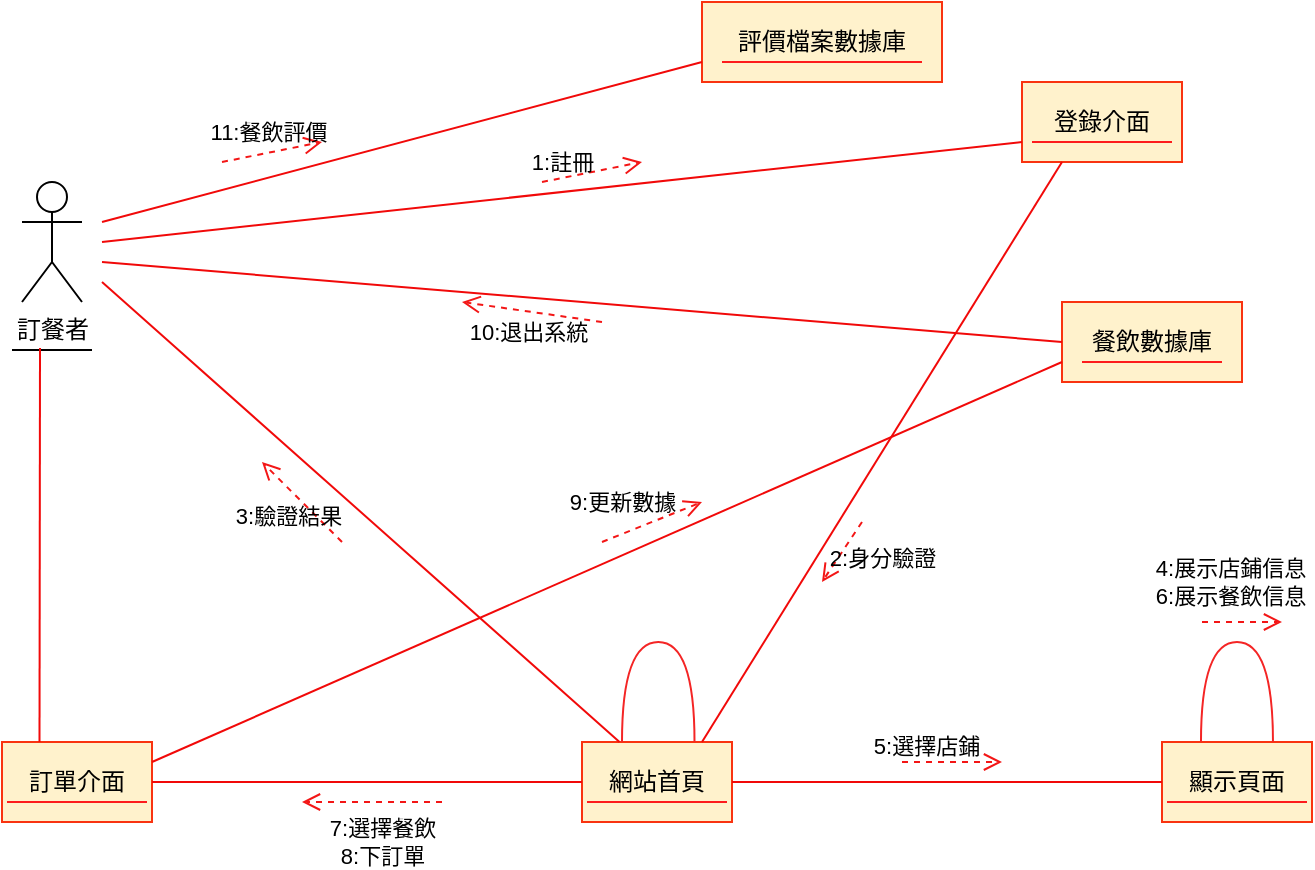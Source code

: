 <mxfile version="22.1.8" type="github">
  <diagram name="第 1 页" id="w6OqS3Enu8yl8f-nAzuk">
    <mxGraphModel dx="868" dy="446" grid="1" gridSize="10" guides="1" tooltips="1" connect="1" arrows="1" fold="1" page="1" pageScale="1" pageWidth="827" pageHeight="1169" math="0" shadow="0">
      <root>
        <mxCell id="0" />
        <mxCell id="1" parent="0" />
        <mxCell id="5F3zNBzMkjVWypeHGoMf-1" value="訂餐者" style="shape=umlActor;verticalLabelPosition=bottom;verticalAlign=top;html=1;outlineConnect=0;" vertex="1" parent="1">
          <mxGeometry x="70" y="120" width="30" height="60" as="geometry" />
        </mxCell>
        <mxCell id="5F3zNBzMkjVWypeHGoMf-2" value="評價檔案數據庫" style="rounded=0;whiteSpace=wrap;html=1;fillColor=#fff2cc;strokeColor=#f93310;" vertex="1" parent="1">
          <mxGeometry x="410" y="30" width="120" height="40" as="geometry" />
        </mxCell>
        <mxCell id="5F3zNBzMkjVWypeHGoMf-7" value="" style="endArrow=none;html=1;rounded=0;edgeStyle=orthogonalEdgeStyle;strokeColor=#fd1c1c;" edge="1" parent="1">
          <mxGeometry relative="1" as="geometry">
            <mxPoint x="420" y="60" as="sourcePoint" />
            <mxPoint x="520" y="60" as="targetPoint" />
          </mxGeometry>
        </mxCell>
        <mxCell id="5F3zNBzMkjVWypeHGoMf-9" value="登錄介面" style="rounded=0;whiteSpace=wrap;html=1;fillColor=#fff2cc;strokeColor=#f93310;" vertex="1" parent="1">
          <mxGeometry x="570" y="70" width="80" height="40" as="geometry" />
        </mxCell>
        <mxCell id="5F3zNBzMkjVWypeHGoMf-10" value="餐飲數據庫" style="rounded=0;whiteSpace=wrap;html=1;fillColor=#fff2cc;strokeColor=#f93310;" vertex="1" parent="1">
          <mxGeometry x="590" y="180" width="90" height="40" as="geometry" />
        </mxCell>
        <mxCell id="5F3zNBzMkjVWypeHGoMf-11" value="訂單介面" style="rounded=0;whiteSpace=wrap;html=1;fillColor=#fff2cc;strokeColor=#f93310;" vertex="1" parent="1">
          <mxGeometry x="60" y="400" width="75" height="40" as="geometry" />
        </mxCell>
        <mxCell id="5F3zNBzMkjVWypeHGoMf-12" value="網站首頁" style="rounded=0;whiteSpace=wrap;html=1;fillColor=#fff2cc;strokeColor=#f93310;" vertex="1" parent="1">
          <mxGeometry x="350" y="400" width="75" height="40" as="geometry" />
        </mxCell>
        <mxCell id="5F3zNBzMkjVWypeHGoMf-13" value="顯示頁面" style="rounded=0;whiteSpace=wrap;html=1;fillColor=#fff2cc;strokeColor=#f93310;" vertex="1" parent="1">
          <mxGeometry x="640" y="400" width="75" height="40" as="geometry" />
        </mxCell>
        <mxCell id="5F3zNBzMkjVWypeHGoMf-14" value="" style="curved=1;endArrow=none;html=1;rounded=0;edgeStyle=orthogonalEdgeStyle;exitX=0.75;exitY=0;exitDx=0;exitDy=0;endFill=0;strokeColor=#f42525;" edge="1" parent="1" source="5F3zNBzMkjVWypeHGoMf-12">
          <mxGeometry width="50" height="50" relative="1" as="geometry">
            <mxPoint x="350" y="380" as="sourcePoint" />
            <mxPoint x="370" y="400" as="targetPoint" />
            <Array as="points">
              <mxPoint x="406" y="350" />
              <mxPoint x="370" y="350" />
            </Array>
          </mxGeometry>
        </mxCell>
        <mxCell id="5F3zNBzMkjVWypeHGoMf-15" value="" style="curved=1;endArrow=none;html=1;rounded=0;edgeStyle=orthogonalEdgeStyle;exitX=0.75;exitY=0;exitDx=0;exitDy=0;endFill=0;strokeColor=#f42525;" edge="1" parent="1">
          <mxGeometry width="50" height="50" relative="1" as="geometry">
            <mxPoint x="695.49" y="400" as="sourcePoint" />
            <mxPoint x="659.49" y="400" as="targetPoint" />
            <Array as="points">
              <mxPoint x="695.49" y="350" />
              <mxPoint x="659.49" y="350" />
            </Array>
          </mxGeometry>
        </mxCell>
        <mxCell id="5F3zNBzMkjVWypeHGoMf-16" value="" style="endArrow=none;html=1;rounded=0;edgeStyle=orthogonalEdgeStyle;strokeColor=#fd1c1c;" edge="1" parent="1">
          <mxGeometry relative="1" as="geometry">
            <mxPoint x="352.5" y="430" as="sourcePoint" />
            <mxPoint x="422.5" y="430" as="targetPoint" />
          </mxGeometry>
        </mxCell>
        <mxCell id="5F3zNBzMkjVWypeHGoMf-17" value="" style="endArrow=none;html=1;rounded=0;edgeStyle=orthogonalEdgeStyle;strokeColor=#fd1c1c;" edge="1" parent="1">
          <mxGeometry relative="1" as="geometry">
            <mxPoint x="575" y="100" as="sourcePoint" />
            <mxPoint x="645" y="100" as="targetPoint" />
          </mxGeometry>
        </mxCell>
        <mxCell id="5F3zNBzMkjVWypeHGoMf-18" value="" style="endArrow=none;html=1;rounded=0;edgeStyle=orthogonalEdgeStyle;strokeColor=#fd1c1c;" edge="1" parent="1">
          <mxGeometry relative="1" as="geometry">
            <mxPoint x="600" y="210" as="sourcePoint" />
            <mxPoint x="670" y="210" as="targetPoint" />
          </mxGeometry>
        </mxCell>
        <mxCell id="5F3zNBzMkjVWypeHGoMf-19" value="" style="endArrow=none;html=1;rounded=0;edgeStyle=orthogonalEdgeStyle;strokeColor=#fd1c1c;" edge="1" parent="1">
          <mxGeometry relative="1" as="geometry">
            <mxPoint x="642.5" y="430" as="sourcePoint" />
            <mxPoint x="712.5" y="430" as="targetPoint" />
          </mxGeometry>
        </mxCell>
        <mxCell id="5F3zNBzMkjVWypeHGoMf-20" value="" style="endArrow=none;html=1;rounded=0;edgeStyle=orthogonalEdgeStyle;strokeColor=#fd1c1c;" edge="1" parent="1">
          <mxGeometry relative="1" as="geometry">
            <mxPoint x="62.5" y="430" as="sourcePoint" />
            <mxPoint x="132.5" y="430" as="targetPoint" />
          </mxGeometry>
        </mxCell>
        <mxCell id="5F3zNBzMkjVWypeHGoMf-21" value="" style="endArrow=none;html=1;rounded=0;endSize=8;startSize=8;endFill=0;strokeColor=#f10909;entryX=0;entryY=0.75;entryDx=0;entryDy=0;" edge="1" parent="1" target="5F3zNBzMkjVWypeHGoMf-2">
          <mxGeometry width="50" height="50" relative="1" as="geometry">
            <mxPoint x="110" y="140" as="sourcePoint" />
            <mxPoint x="160" y="90" as="targetPoint" />
          </mxGeometry>
        </mxCell>
        <mxCell id="5F3zNBzMkjVWypeHGoMf-22" value="" style="endArrow=none;html=1;rounded=0;endSize=8;startSize=8;endFill=0;strokeColor=#f10909;entryX=0;entryY=0.75;entryDx=0;entryDy=0;" edge="1" parent="1" target="5F3zNBzMkjVWypeHGoMf-9">
          <mxGeometry width="50" height="50" relative="1" as="geometry">
            <mxPoint x="110" y="150" as="sourcePoint" />
            <mxPoint x="420" y="70" as="targetPoint" />
          </mxGeometry>
        </mxCell>
        <mxCell id="5F3zNBzMkjVWypeHGoMf-23" value="" style="endArrow=none;html=1;rounded=0;endSize=8;startSize=8;endFill=0;strokeColor=#f10909;entryX=0;entryY=0.5;entryDx=0;entryDy=0;" edge="1" parent="1" target="5F3zNBzMkjVWypeHGoMf-10">
          <mxGeometry width="50" height="50" relative="1" as="geometry">
            <mxPoint x="110" y="160" as="sourcePoint" />
            <mxPoint x="430" y="150" as="targetPoint" />
          </mxGeometry>
        </mxCell>
        <mxCell id="5F3zNBzMkjVWypeHGoMf-24" value="" style="endArrow=none;html=1;rounded=0;endSize=8;startSize=8;endFill=0;strokeColor=#f10909;entryX=0;entryY=0.75;entryDx=0;entryDy=0;exitX=1;exitY=0.25;exitDx=0;exitDy=0;" edge="1" parent="1" source="5F3zNBzMkjVWypeHGoMf-11" target="5F3zNBzMkjVWypeHGoMf-10">
          <mxGeometry width="50" height="50" relative="1" as="geometry">
            <mxPoint x="140" y="170" as="sourcePoint" />
            <mxPoint x="440" y="90" as="targetPoint" />
          </mxGeometry>
        </mxCell>
        <mxCell id="5F3zNBzMkjVWypeHGoMf-25" value="" style="endArrow=none;html=1;rounded=0;endSize=8;startSize=8;endFill=0;strokeColor=#f10909;entryX=0.25;entryY=1;entryDx=0;entryDy=0;exitX=0.8;exitY=0;exitDx=0;exitDy=0;exitPerimeter=0;" edge="1" parent="1" source="5F3zNBzMkjVWypeHGoMf-12" target="5F3zNBzMkjVWypeHGoMf-9">
          <mxGeometry width="50" height="50" relative="1" as="geometry">
            <mxPoint x="150" y="180" as="sourcePoint" />
            <mxPoint x="450" y="100" as="targetPoint" />
          </mxGeometry>
        </mxCell>
        <mxCell id="5F3zNBzMkjVWypeHGoMf-26" value="" style="endArrow=none;html=1;rounded=0;endSize=8;startSize=8;endFill=0;strokeColor=#f10909;exitX=0.25;exitY=0;exitDx=0;exitDy=0;" edge="1" parent="1" source="5F3zNBzMkjVWypeHGoMf-12">
          <mxGeometry width="50" height="50" relative="1" as="geometry">
            <mxPoint x="160" y="190" as="sourcePoint" />
            <mxPoint x="110" y="170" as="targetPoint" />
          </mxGeometry>
        </mxCell>
        <mxCell id="5F3zNBzMkjVWypeHGoMf-27" value="" style="endArrow=none;html=1;rounded=0;endSize=8;startSize=8;endFill=0;strokeColor=#f10909;entryX=0;entryY=0.5;entryDx=0;entryDy=0;exitX=1;exitY=0.5;exitDx=0;exitDy=0;" edge="1" parent="1" source="5F3zNBzMkjVWypeHGoMf-11" target="5F3zNBzMkjVWypeHGoMf-12">
          <mxGeometry width="50" height="50" relative="1" as="geometry">
            <mxPoint x="170" y="200" as="sourcePoint" />
            <mxPoint x="470" y="120" as="targetPoint" />
          </mxGeometry>
        </mxCell>
        <mxCell id="5F3zNBzMkjVWypeHGoMf-28" value="" style="endArrow=none;html=1;rounded=0;endSize=8;startSize=8;endFill=0;strokeColor=#f10909;exitX=1;exitY=0.5;exitDx=0;exitDy=0;" edge="1" parent="1" source="5F3zNBzMkjVWypeHGoMf-12">
          <mxGeometry width="50" height="50" relative="1" as="geometry">
            <mxPoint x="430" y="420" as="sourcePoint" />
            <mxPoint x="640" y="420" as="targetPoint" />
          </mxGeometry>
        </mxCell>
        <mxCell id="5F3zNBzMkjVWypeHGoMf-29" value="10:退出系統" style="endArrow=open;endSize=7;dashed=1;html=1;rounded=0;labelBackgroundColor=none;strokeColor=#f31616;" edge="1" parent="1">
          <mxGeometry y="10" width="160" relative="1" as="geometry">
            <mxPoint x="360" y="190" as="sourcePoint" />
            <mxPoint x="290" y="180" as="targetPoint" />
            <mxPoint as="offset" />
          </mxGeometry>
        </mxCell>
        <mxCell id="5F3zNBzMkjVWypeHGoMf-30" value="11:餐飲評價" style="endArrow=open;endSize=7;dashed=1;html=1;rounded=0;labelBackgroundColor=none;strokeColor=#f31616;" edge="1" parent="1">
          <mxGeometry y="10" width="160" relative="1" as="geometry">
            <mxPoint x="170" y="110" as="sourcePoint" />
            <mxPoint x="220" y="100" as="targetPoint" />
            <mxPoint as="offset" />
          </mxGeometry>
        </mxCell>
        <mxCell id="5F3zNBzMkjVWypeHGoMf-31" value="1:註冊" style="endArrow=open;endSize=7;dashed=1;html=1;rounded=0;labelBackgroundColor=none;strokeColor=#f31616;" edge="1" parent="1">
          <mxGeometry x="-0.538" y="8" width="160" relative="1" as="geometry">
            <mxPoint x="330" y="120" as="sourcePoint" />
            <mxPoint x="380" y="110" as="targetPoint" />
            <mxPoint as="offset" />
          </mxGeometry>
        </mxCell>
        <mxCell id="5F3zNBzMkjVWypeHGoMf-32" value="3:驗證結果" style="endArrow=open;endSize=7;dashed=1;html=1;rounded=0;labelBackgroundColor=none;strokeColor=#f31616;" edge="1" parent="1">
          <mxGeometry x="0.002" y="10" width="160" relative="1" as="geometry">
            <mxPoint x="230" y="300" as="sourcePoint" />
            <mxPoint x="190" y="260" as="targetPoint" />
            <mxPoint as="offset" />
          </mxGeometry>
        </mxCell>
        <mxCell id="5F3zNBzMkjVWypeHGoMf-33" value="9:更新數據" style="endArrow=open;endSize=7;dashed=1;html=1;rounded=0;labelBackgroundColor=none;strokeColor=#f31616;" edge="1" parent="1">
          <mxGeometry x="-0.379" y="15" width="160" relative="1" as="geometry">
            <mxPoint x="360" y="300" as="sourcePoint" />
            <mxPoint x="410" y="280" as="targetPoint" />
            <mxPoint as="offset" />
          </mxGeometry>
        </mxCell>
        <mxCell id="5F3zNBzMkjVWypeHGoMf-34" value="2:身分驗證" style="endArrow=open;endSize=7;dashed=1;html=1;rounded=0;labelBackgroundColor=none;strokeColor=#f31616;" edge="1" parent="1">
          <mxGeometry x="-0.462" y="18" width="160" relative="1" as="geometry">
            <mxPoint x="490" y="290" as="sourcePoint" />
            <mxPoint x="470" y="320" as="targetPoint" />
            <mxPoint as="offset" />
          </mxGeometry>
        </mxCell>
        <mxCell id="5F3zNBzMkjVWypeHGoMf-36" value="5:選擇店鋪" style="endArrow=open;endSize=7;dashed=1;html=1;rounded=0;labelBackgroundColor=none;strokeColor=#f31616;" edge="1" parent="1">
          <mxGeometry x="-0.533" y="8" width="160" relative="1" as="geometry">
            <mxPoint x="510" y="410" as="sourcePoint" />
            <mxPoint x="560" y="410" as="targetPoint" />
            <mxPoint as="offset" />
          </mxGeometry>
        </mxCell>
        <mxCell id="5F3zNBzMkjVWypeHGoMf-37" value="7:選擇餐飲&lt;br&gt;8:下訂單" style="endArrow=open;endSize=7;dashed=1;html=1;rounded=0;labelBackgroundColor=none;strokeColor=#f31616;" edge="1" parent="1">
          <mxGeometry x="-0.143" y="20" width="160" relative="1" as="geometry">
            <mxPoint x="280" y="430" as="sourcePoint" />
            <mxPoint x="210" y="430" as="targetPoint" />
            <mxPoint as="offset" />
          </mxGeometry>
        </mxCell>
        <mxCell id="5F3zNBzMkjVWypeHGoMf-38" value="" style="line;strokeWidth=1;fillColor=none;align=left;verticalAlign=middle;spacingTop=-1;spacingLeft=3;spacingRight=3;rotatable=0;labelPosition=right;points=[];portConstraint=eastwest;strokeColor=inherit;" vertex="1" parent="1">
          <mxGeometry x="65" y="200" width="40" height="8" as="geometry" />
        </mxCell>
        <mxCell id="5F3zNBzMkjVWypeHGoMf-39" value="" style="endArrow=none;html=1;rounded=0;endSize=8;startSize=8;endFill=0;strokeColor=#f10909;exitX=0.25;exitY=0;exitDx=0;exitDy=0;" edge="1" parent="1" source="5F3zNBzMkjVWypeHGoMf-11">
          <mxGeometry width="50" height="50" relative="1" as="geometry">
            <mxPoint x="339" y="438" as="sourcePoint" />
            <mxPoint x="79" y="203" as="targetPoint" />
          </mxGeometry>
        </mxCell>
        <mxCell id="5F3zNBzMkjVWypeHGoMf-40" value="4:展示店鋪信息&lt;br&gt;6:展示餐飲信息" style="endArrow=open;endSize=7;dashed=1;html=1;rounded=0;labelBackgroundColor=none;strokeColor=#f31616;" edge="1" parent="1">
          <mxGeometry x="-0.3" y="20" width="160" relative="1" as="geometry">
            <mxPoint x="660" y="340" as="sourcePoint" />
            <mxPoint x="700" y="340" as="targetPoint" />
            <mxPoint as="offset" />
            <Array as="points" />
          </mxGeometry>
        </mxCell>
      </root>
    </mxGraphModel>
  </diagram>
</mxfile>
